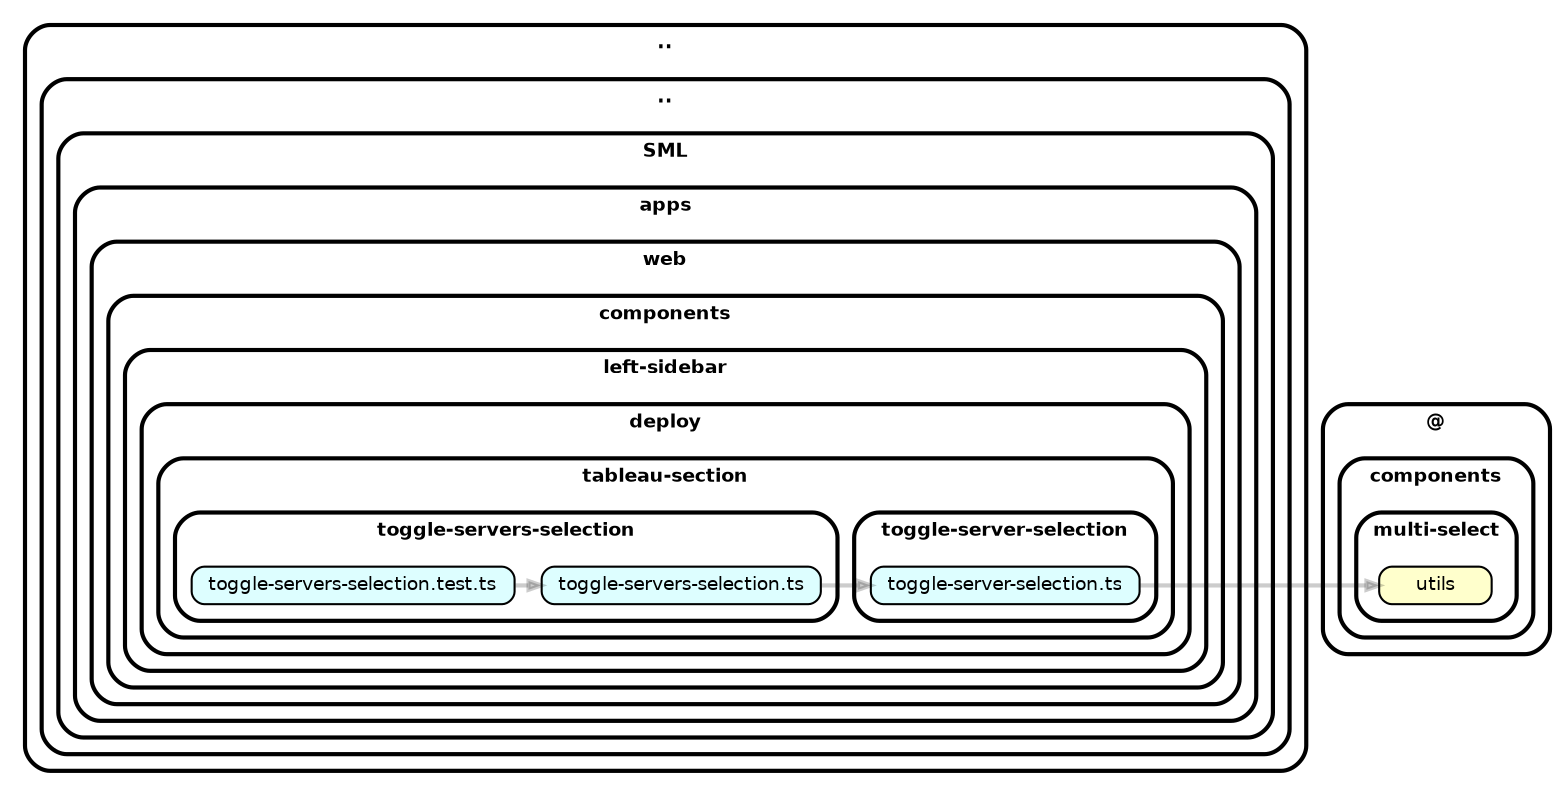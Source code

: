 strict digraph "dependency-cruiser output"{
    rankdir="LR" splines="true" overlap="false" nodesep="0.16" ranksep="0.18" fontname="Helvetica-bold" fontsize="9" style="rounded,bold,filled" fillcolor="#ffffff" compound="true"
    node [shape="box" style="rounded, filled" height="0.2" color="black" fillcolor="#ffffcc" fontcolor="black" fontname="Helvetica" fontsize="9"]
    edge [arrowhead="normal" arrowsize="0.6" penwidth="2.0" color="#00000033" fontname="Helvetica" fontsize="9"]

    subgraph "cluster_.." {label=".." subgraph "cluster_../.." {label=".." subgraph "cluster_../../SML" {label="SML" subgraph "cluster_../../SML/apps" {label="apps" subgraph "cluster_../../SML/apps/web" {label="web" subgraph "cluster_../../SML/apps/web/components" {label="components" subgraph "cluster_../../SML/apps/web/components/left-sidebar" {label="left-sidebar" subgraph "cluster_../../SML/apps/web/components/left-sidebar/deploy" {label="deploy" subgraph "cluster_../../SML/apps/web/components/left-sidebar/deploy/tableau-section" {label="tableau-section" subgraph "cluster_../../SML/apps/web/components/left-sidebar/deploy/tableau-section/toggle-server-selection" {label="toggle-server-selection" "../../SML/apps/web/components/left-sidebar/deploy/tableau-section/toggle-server-selection/toggle-server-selection.ts" [label=<toggle-server-selection.ts> tooltip="toggle-server-selection.ts" URL="../../SML/apps/web/components/left-sidebar/deploy/tableau-section/toggle-server-selection/toggle-server-selection.ts" fillcolor="#ddfeff"] } } } } } } } } } }
    "../../SML/apps/web/components/left-sidebar/deploy/tableau-section/toggle-server-selection/toggle-server-selection.ts" -> "@/components/multi-select/utils"
    subgraph "cluster_.." {label=".." subgraph "cluster_../.." {label=".." subgraph "cluster_../../SML" {label="SML" subgraph "cluster_../../SML/apps" {label="apps" subgraph "cluster_../../SML/apps/web" {label="web" subgraph "cluster_../../SML/apps/web/components" {label="components" subgraph "cluster_../../SML/apps/web/components/left-sidebar" {label="left-sidebar" subgraph "cluster_../../SML/apps/web/components/left-sidebar/deploy" {label="deploy" subgraph "cluster_../../SML/apps/web/components/left-sidebar/deploy/tableau-section" {label="tableau-section" subgraph "cluster_../../SML/apps/web/components/left-sidebar/deploy/tableau-section/toggle-servers-selection" {label="toggle-servers-selection" "../../SML/apps/web/components/left-sidebar/deploy/tableau-section/toggle-servers-selection/toggle-servers-selection.test.ts" [label=<toggle-servers-selection.test.ts> tooltip="toggle-servers-selection.test.ts" URL="../../SML/apps/web/components/left-sidebar/deploy/tableau-section/toggle-servers-selection/toggle-servers-selection.test.ts" fillcolor="#ddfeff"] } } } } } } } } } }
    "../../SML/apps/web/components/left-sidebar/deploy/tableau-section/toggle-servers-selection/toggle-servers-selection.test.ts" -> "../../SML/apps/web/components/left-sidebar/deploy/tableau-section/toggle-servers-selection/toggle-servers-selection.ts"
    subgraph "cluster_.." {label=".." subgraph "cluster_../.." {label=".." subgraph "cluster_../../SML" {label="SML" subgraph "cluster_../../SML/apps" {label="apps" subgraph "cluster_../../SML/apps/web" {label="web" subgraph "cluster_../../SML/apps/web/components" {label="components" subgraph "cluster_../../SML/apps/web/components/left-sidebar" {label="left-sidebar" subgraph "cluster_../../SML/apps/web/components/left-sidebar/deploy" {label="deploy" subgraph "cluster_../../SML/apps/web/components/left-sidebar/deploy/tableau-section" {label="tableau-section" subgraph "cluster_../../SML/apps/web/components/left-sidebar/deploy/tableau-section/toggle-servers-selection" {label="toggle-servers-selection" "../../SML/apps/web/components/left-sidebar/deploy/tableau-section/toggle-servers-selection/toggle-servers-selection.ts" [label=<toggle-servers-selection.ts> tooltip="toggle-servers-selection.ts" URL="../../SML/apps/web/components/left-sidebar/deploy/tableau-section/toggle-servers-selection/toggle-servers-selection.ts" fillcolor="#ddfeff"] } } } } } } } } } }
    "../../SML/apps/web/components/left-sidebar/deploy/tableau-section/toggle-servers-selection/toggle-servers-selection.ts" -> "../../SML/apps/web/components/left-sidebar/deploy/tableau-section/toggle-server-selection/toggle-server-selection.ts"
    subgraph "cluster_@" {label="@" subgraph "cluster_@/components" {label="components" subgraph "cluster_@/components/multi-select" {label="multi-select" "@/components/multi-select/utils" [label=<utils> tooltip="utils" ] } } }
}
